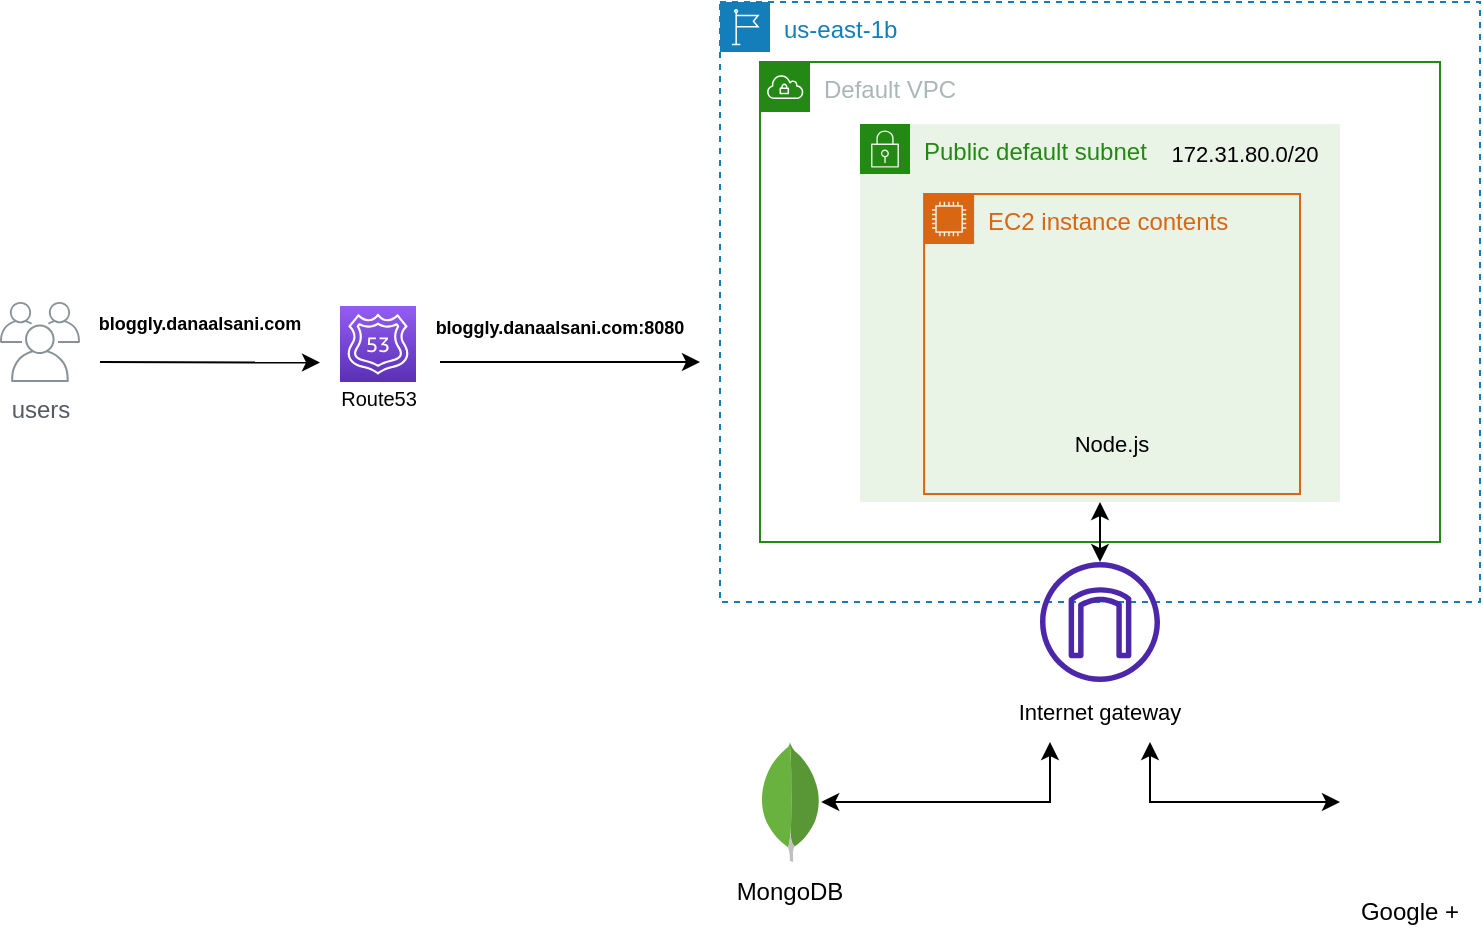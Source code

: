<mxfile version="20.2.7" type="device"><diagram id="fkfiy4rbv4hRNcAqU1XS" name="Page-1"><mxGraphModel dx="944" dy="490" grid="1" gridSize="10" guides="1" tooltips="1" connect="1" arrows="1" fold="1" page="1" pageScale="1" pageWidth="850" pageHeight="1100" math="0" shadow="0"><root><mxCell id="0"/><mxCell id="1" parent="0"/><mxCell id="eO-6-bx_Ev_FYY8lR63c-2" value="users" style="sketch=0;outlineConnect=0;gradientColor=none;fontColor=#545B64;strokeColor=none;fillColor=#879196;dashed=0;verticalLabelPosition=bottom;verticalAlign=top;align=center;html=1;fontSize=12;fontStyle=0;aspect=fixed;shape=mxgraph.aws4.illustration_users;pointerEvents=1" vertex="1" parent="1"><mxGeometry x="40" y="160" width="40" height="40" as="geometry"/></mxCell><mxCell id="eO-6-bx_Ev_FYY8lR63c-3" value="" style="endArrow=classic;html=1;rounded=0;" edge="1" parent="1"><mxGeometry width="50" height="50" relative="1" as="geometry"><mxPoint x="90" y="190" as="sourcePoint"/><mxPoint x="200" y="190.27" as="targetPoint"/></mxGeometry></mxCell><mxCell id="eO-6-bx_Ev_FYY8lR63c-4" value="&lt;b&gt;&lt;font style=&quot;font-size: 9px;&quot;&gt;bloggly.danaalsani.com&lt;/font&gt;&lt;/b&gt;" style="text;html=1;strokeColor=none;fillColor=none;align=center;verticalAlign=middle;whiteSpace=wrap;rounded=0;" vertex="1" parent="1"><mxGeometry x="90" y="160" width="100" height="20" as="geometry"/></mxCell><mxCell id="eO-6-bx_Ev_FYY8lR63c-5" value="" style="sketch=0;points=[[0,0,0],[0.25,0,0],[0.5,0,0],[0.75,0,0],[1,0,0],[0,1,0],[0.25,1,0],[0.5,1,0],[0.75,1,0],[1,1,0],[0,0.25,0],[0,0.5,0],[0,0.75,0],[1,0.25,0],[1,0.5,0],[1,0.75,0]];outlineConnect=0;fontColor=#232F3E;gradientColor=#945DF2;gradientDirection=north;fillColor=#5A30B5;strokeColor=#ffffff;dashed=0;verticalLabelPosition=bottom;verticalAlign=top;align=center;html=1;fontSize=12;fontStyle=0;aspect=fixed;shape=mxgraph.aws4.resourceIcon;resIcon=mxgraph.aws4.route_53;" vertex="1" parent="1"><mxGeometry x="210" y="162" width="38" height="38" as="geometry"/></mxCell><mxCell id="eO-6-bx_Ev_FYY8lR63c-6" value="&lt;font style=&quot;font-size: 10px;&quot;&gt;Route53&lt;/font&gt;" style="text;html=1;strokeColor=none;fillColor=none;align=center;verticalAlign=middle;whiteSpace=wrap;rounded=0;" vertex="1" parent="1"><mxGeometry x="203.5" y="200" width="51" height="15" as="geometry"/></mxCell><mxCell id="eO-6-bx_Ev_FYY8lR63c-11" value="" style="endArrow=classic;html=1;rounded=0;" edge="1" parent="1"><mxGeometry width="50" height="50" relative="1" as="geometry"><mxPoint x="260" y="190" as="sourcePoint"/><mxPoint x="390" y="190" as="targetPoint"/></mxGeometry></mxCell><mxCell id="eO-6-bx_Ev_FYY8lR63c-10" value="" style="shape=image;html=1;verticalAlign=top;verticalLabelPosition=bottom;labelBackgroundColor=#ffffff;imageAspect=0;aspect=fixed;image=https://cdn3.iconfinder.com/data/icons/picons-social/57/80-google-plus-128.png" vertex="1" parent="1"><mxGeometry x="710" y="375" width="70" height="70" as="geometry"/></mxCell><mxCell id="eO-6-bx_Ev_FYY8lR63c-14" value="Google +" style="text;html=1;strokeColor=none;fillColor=none;align=center;verticalAlign=middle;whiteSpace=wrap;rounded=0;" vertex="1" parent="1"><mxGeometry x="715" y="450" width="60" height="30" as="geometry"/></mxCell><mxCell id="eO-6-bx_Ev_FYY8lR63c-16" value="" style="dashed=0;outlineConnect=0;html=1;align=center;labelPosition=center;verticalLabelPosition=bottom;verticalAlign=top;shape=mxgraph.weblogos.mongodb" vertex="1" parent="1"><mxGeometry x="420" y="380" width="30.6" height="60" as="geometry"/></mxCell><mxCell id="eO-6-bx_Ev_FYY8lR63c-17" value="MongoDB" style="text;html=1;strokeColor=none;fillColor=none;align=center;verticalAlign=middle;whiteSpace=wrap;rounded=0;" vertex="1" parent="1"><mxGeometry x="405.3" y="440" width="60" height="30" as="geometry"/></mxCell><mxCell id="eO-6-bx_Ev_FYY8lR63c-22" value="&lt;b&gt;&lt;font style=&quot;font-size: 9px;&quot;&gt;bloggly.danaalsani.com:8080&lt;/font&gt;&lt;/b&gt;" style="text;html=1;strokeColor=none;fillColor=none;align=center;verticalAlign=middle;whiteSpace=wrap;rounded=0;" vertex="1" parent="1"><mxGeometry x="260" y="162" width="120" height="20" as="geometry"/></mxCell><mxCell id="eO-6-bx_Ev_FYY8lR63c-25" value="Default VPC" style="points=[[0,0],[0.25,0],[0.5,0],[0.75,0],[1,0],[1,0.25],[1,0.5],[1,0.75],[1,1],[0.75,1],[0.5,1],[0.25,1],[0,1],[0,0.75],[0,0.5],[0,0.25]];outlineConnect=0;gradientColor=none;html=1;whiteSpace=wrap;fontSize=12;fontStyle=0;container=1;pointerEvents=0;collapsible=0;recursiveResize=0;shape=mxgraph.aws4.group;grIcon=mxgraph.aws4.group_vpc;strokeColor=#248814;fillColor=none;verticalAlign=top;align=left;spacingLeft=30;fontColor=#AAB7B8;dashed=0;" vertex="1" parent="1"><mxGeometry x="420" y="40" width="340" height="240" as="geometry"/></mxCell><mxCell id="eO-6-bx_Ev_FYY8lR63c-28" value="us-east-1b" style="points=[[0,0],[0.25,0],[0.5,0],[0.75,0],[1,0],[1,0.25],[1,0.5],[1,0.75],[1,1],[0.75,1],[0.5,1],[0.25,1],[0,1],[0,0.75],[0,0.5],[0,0.25]];outlineConnect=0;gradientColor=none;html=1;whiteSpace=wrap;fontSize=12;fontStyle=0;container=1;pointerEvents=0;collapsible=0;recursiveResize=0;shape=mxgraph.aws4.group;grIcon=mxgraph.aws4.group_region;strokeColor=#147EBA;fillColor=none;verticalAlign=top;align=left;spacingLeft=30;fontColor=#147EBA;dashed=1;" vertex="1" parent="1"><mxGeometry x="400" y="10" width="380" height="300" as="geometry"/></mxCell><mxCell id="eO-6-bx_Ev_FYY8lR63c-26" value="Public default subnet" style="points=[[0,0],[0.25,0],[0.5,0],[0.75,0],[1,0],[1,0.25],[1,0.5],[1,0.75],[1,1],[0.75,1],[0.5,1],[0.25,1],[0,1],[0,0.75],[0,0.5],[0,0.25]];outlineConnect=0;gradientColor=none;html=1;whiteSpace=wrap;fontSize=12;fontStyle=0;container=1;pointerEvents=0;collapsible=0;recursiveResize=0;shape=mxgraph.aws4.group;grIcon=mxgraph.aws4.group_security_group;grStroke=0;strokeColor=#248814;fillColor=#E9F3E6;verticalAlign=top;align=left;spacingLeft=30;fontColor=#248814;dashed=0;" vertex="1" parent="eO-6-bx_Ev_FYY8lR63c-28"><mxGeometry x="70" y="61" width="240" height="189" as="geometry"/></mxCell><mxCell id="eO-6-bx_Ev_FYY8lR63c-7" value="EC2 instance contents" style="points=[[0,0],[0.25,0],[0.5,0],[0.75,0],[1,0],[1,0.25],[1,0.5],[1,0.75],[1,1],[0.75,1],[0.5,1],[0.25,1],[0,1],[0,0.75],[0,0.5],[0,0.25]];outlineConnect=0;gradientColor=none;html=1;whiteSpace=wrap;fontSize=12;fontStyle=0;container=1;pointerEvents=0;collapsible=0;recursiveResize=0;shape=mxgraph.aws4.group;grIcon=mxgraph.aws4.group_ec2_instance_contents;strokeColor=#D86613;fillColor=none;verticalAlign=top;align=left;spacingLeft=30;fontColor=#D86613;dashed=0;" vertex="1" parent="eO-6-bx_Ev_FYY8lR63c-26"><mxGeometry x="32.05" y="35" width="187.95" height="150" as="geometry"/></mxCell><mxCell id="eO-6-bx_Ev_FYY8lR63c-13" value="" style="shape=image;html=1;verticalAlign=top;verticalLabelPosition=bottom;labelBackgroundColor=#ffffff;imageAspect=0;aspect=fixed;image=https://cdn0.iconfinder.com/data/icons/long-shadow-web-icons/512/nodejs-128.png" vertex="1" parent="eO-6-bx_Ev_FYY8lR63c-7"><mxGeometry x="58.97" y="40" width="70" height="70" as="geometry"/></mxCell><mxCell id="eO-6-bx_Ev_FYY8lR63c-42" value="Node.js" style="text;html=1;strokeColor=none;fillColor=none;align=center;verticalAlign=middle;whiteSpace=wrap;rounded=0;fontSize=11;" vertex="1" parent="eO-6-bx_Ev_FYY8lR63c-7"><mxGeometry x="63.97" y="110" width="60" height="30" as="geometry"/></mxCell><mxCell id="eO-6-bx_Ev_FYY8lR63c-33" value="172.31.80.0/20" style="text;html=1;strokeColor=none;fillColor=none;align=center;verticalAlign=middle;whiteSpace=wrap;rounded=0;fontSize=11;" vertex="1" parent="eO-6-bx_Ev_FYY8lR63c-28"><mxGeometry x="230" y="61" width="65" height="30" as="geometry"/></mxCell><mxCell id="eO-6-bx_Ev_FYY8lR63c-39" value="&lt;font style=&quot;font-size: 11px;&quot;&gt;Internet gateway&lt;/font&gt;" style="text;html=1;strokeColor=none;fillColor=none;align=center;verticalAlign=middle;whiteSpace=wrap;rounded=0;fontSize=11;" vertex="1" parent="1"><mxGeometry x="540" y="350" width="100" height="30" as="geometry"/></mxCell><mxCell id="eO-6-bx_Ev_FYY8lR63c-27" value="" style="sketch=0;outlineConnect=0;fontColor=#232F3E;gradientColor=none;fillColor=#4D27AA;strokeColor=none;dashed=0;verticalLabelPosition=bottom;verticalAlign=top;align=center;html=1;fontSize=12;fontStyle=0;aspect=fixed;pointerEvents=1;shape=mxgraph.aws4.internet_gateway;" vertex="1" parent="1"><mxGeometry x="560" y="290" width="60" height="60" as="geometry"/></mxCell><mxCell id="eO-6-bx_Ev_FYY8lR63c-38" value="" style="endArrow=classic;startArrow=classic;html=1;rounded=0;fontSize=11;" edge="1" parent="1" source="eO-6-bx_Ev_FYY8lR63c-27" target="eO-6-bx_Ev_FYY8lR63c-26"><mxGeometry width="50" height="50" relative="1" as="geometry"><mxPoint x="390" y="270" as="sourcePoint"/><mxPoint x="440" y="220" as="targetPoint"/></mxGeometry></mxCell><mxCell id="eO-6-bx_Ev_FYY8lR63c-47" value="" style="endArrow=classic;startArrow=classic;html=1;rounded=0;fontSize=11;entryX=0.25;entryY=1;entryDx=0;entryDy=0;" edge="1" parent="1" source="eO-6-bx_Ev_FYY8lR63c-16" target="eO-6-bx_Ev_FYY8lR63c-39"><mxGeometry width="50" height="50" relative="1" as="geometry"><mxPoint x="550" y="480" as="sourcePoint"/><mxPoint x="580" y="390" as="targetPoint"/><Array as="points"><mxPoint x="565" y="410"/></Array></mxGeometry></mxCell><mxCell id="eO-6-bx_Ev_FYY8lR63c-48" value="" style="endArrow=classic;startArrow=classic;html=1;rounded=0;fontSize=11;entryX=0.75;entryY=1;entryDx=0;entryDy=0;exitX=0;exitY=0.5;exitDx=0;exitDy=0;" edge="1" parent="1" source="eO-6-bx_Ev_FYY8lR63c-10" target="eO-6-bx_Ev_FYY8lR63c-39"><mxGeometry width="50" height="50" relative="1" as="geometry"><mxPoint x="370" y="380" as="sourcePoint"/><mxPoint x="420" y="330" as="targetPoint"/><Array as="points"><mxPoint x="615" y="410"/></Array></mxGeometry></mxCell></root></mxGraphModel></diagram></mxfile>